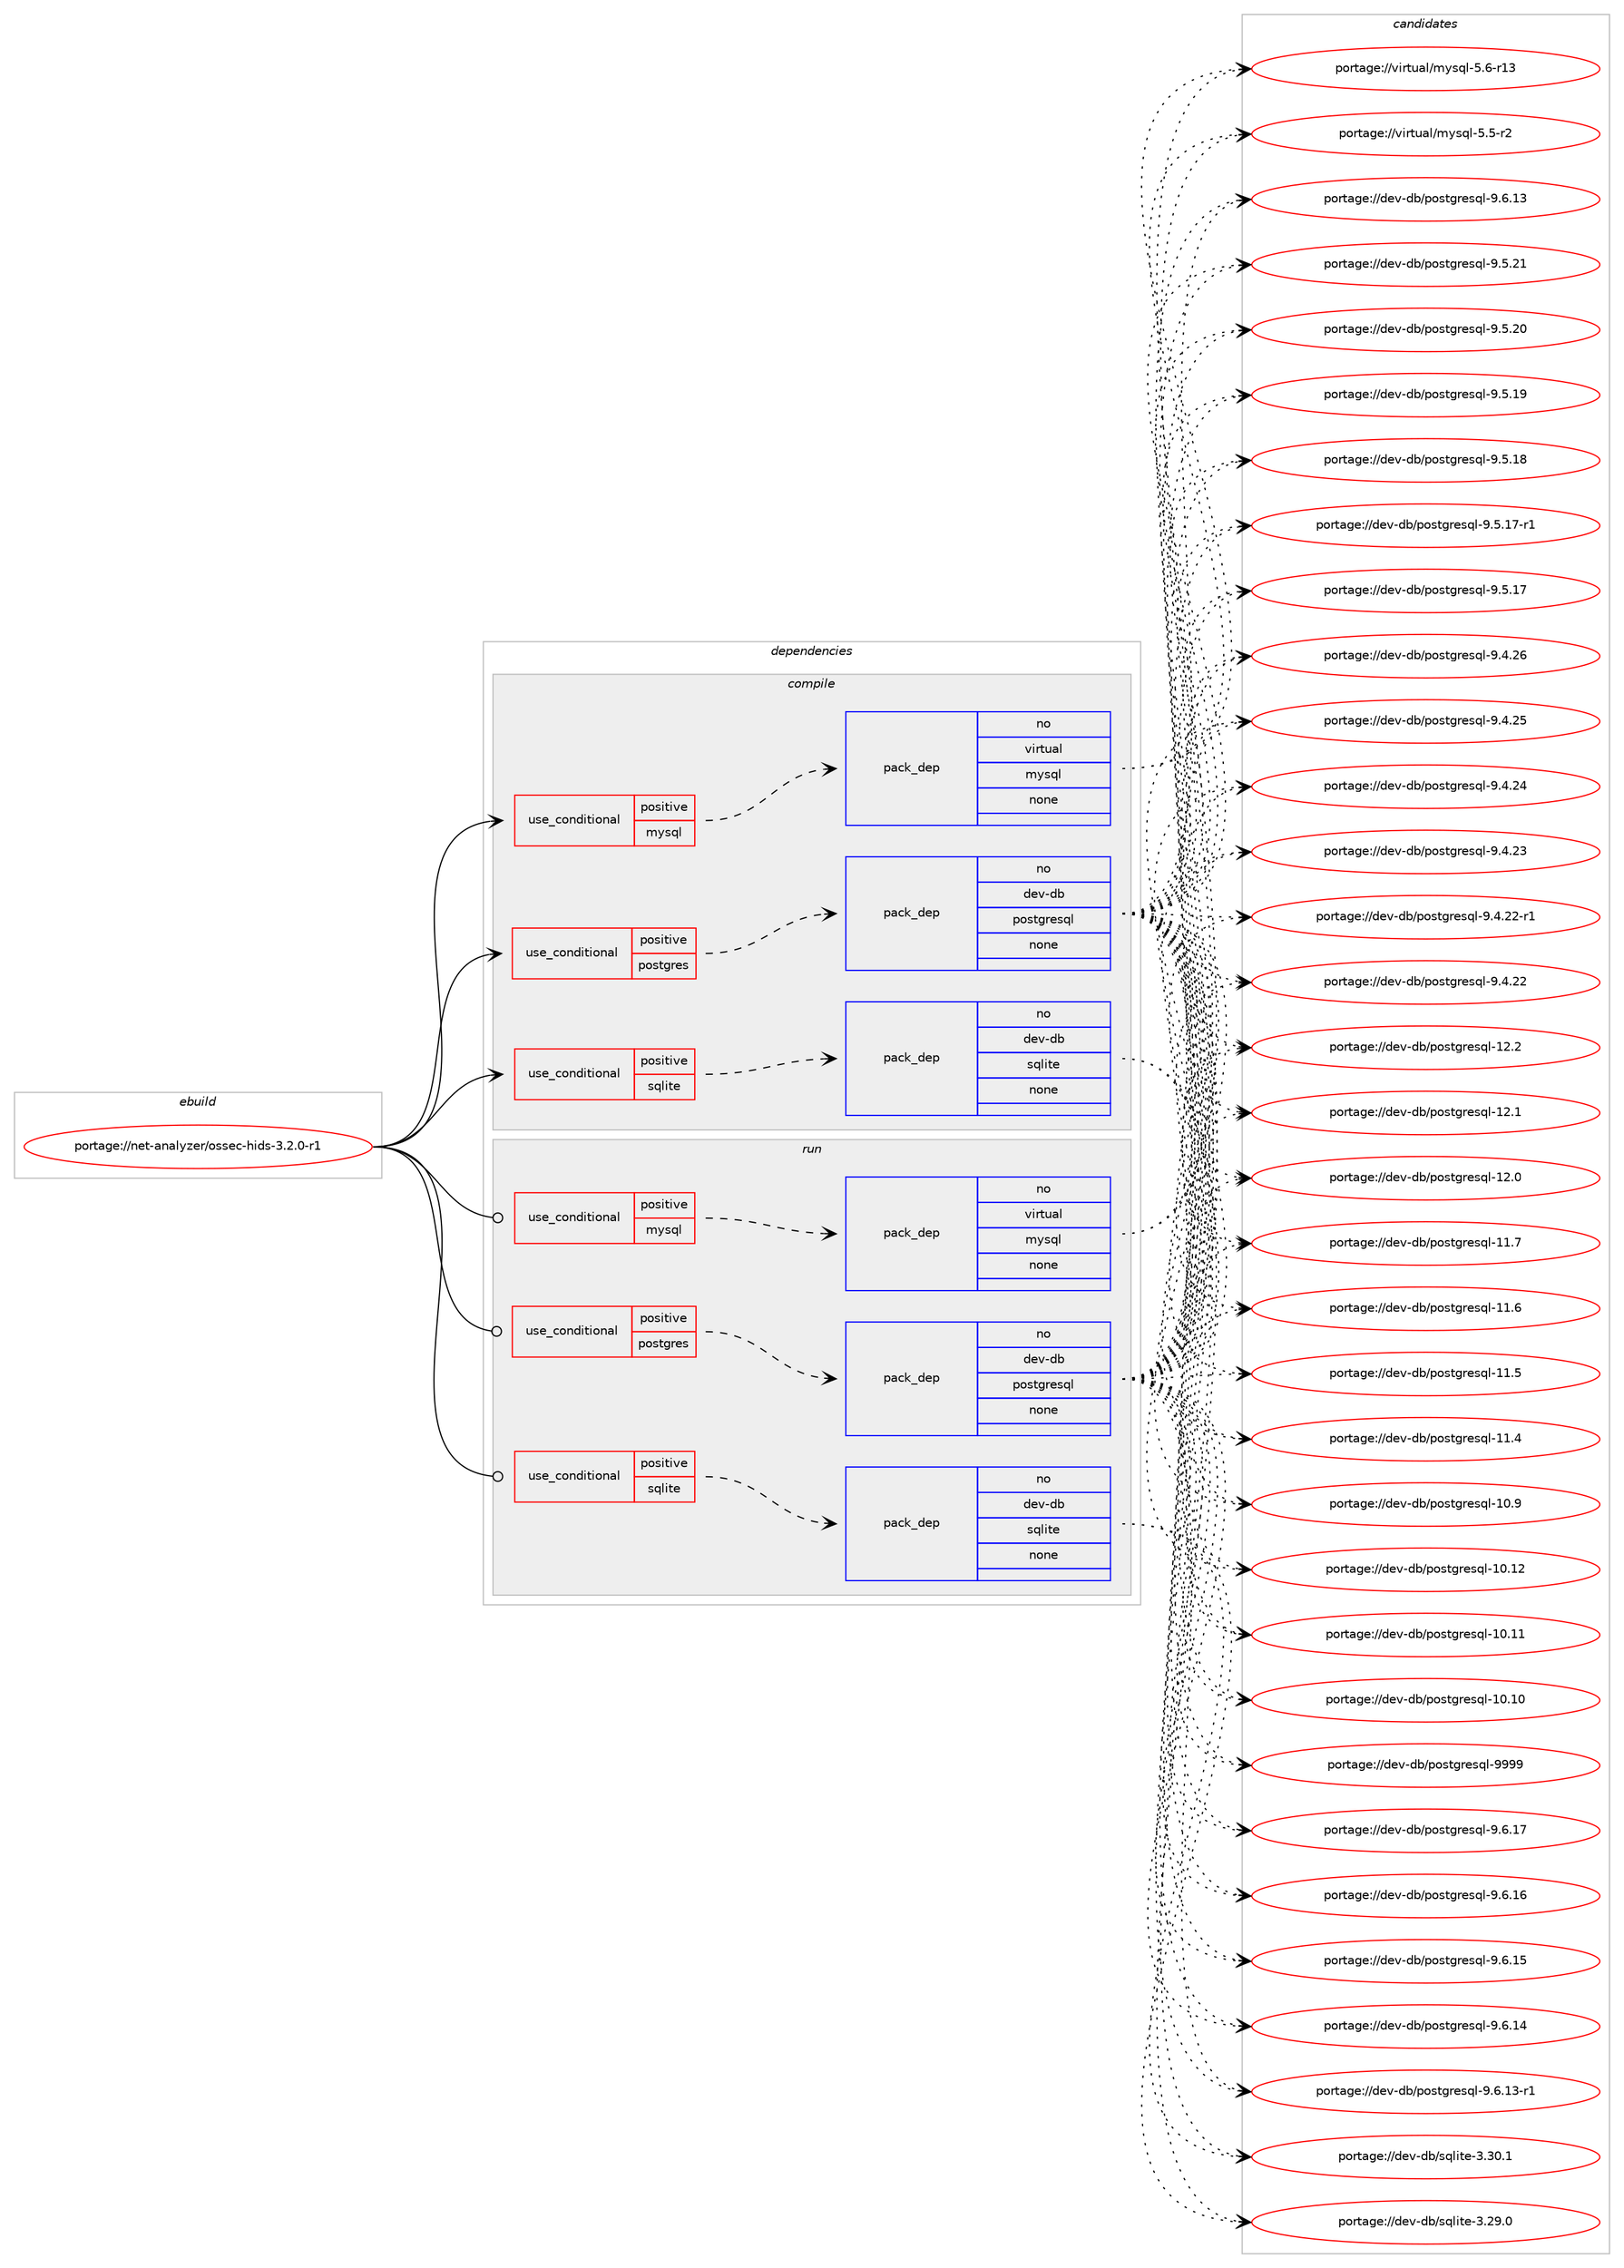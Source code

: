 digraph prolog {

# *************
# Graph options
# *************

newrank=true;
concentrate=true;
compound=true;
graph [rankdir=LR,fontname=Helvetica,fontsize=10,ranksep=1.5];#, ranksep=2.5, nodesep=0.2];
edge  [arrowhead=vee];
node  [fontname=Helvetica,fontsize=10];

# **********
# The ebuild
# **********

subgraph cluster_leftcol {
color=gray;
rank=same;
label=<<i>ebuild</i>>;
id [label="portage://net-analyzer/ossec-hids-3.2.0-r1", color=red, width=4, href="../net-analyzer/ossec-hids-3.2.0-r1.svg"];
}

# ****************
# The dependencies
# ****************

subgraph cluster_midcol {
color=gray;
label=<<i>dependencies</i>>;
subgraph cluster_compile {
fillcolor="#eeeeee";
style=filled;
label=<<i>compile</i>>;
subgraph cond31194 {
dependency140136 [label=<<TABLE BORDER="0" CELLBORDER="1" CELLSPACING="0" CELLPADDING="4"><TR><TD ROWSPAN="3" CELLPADDING="10">use_conditional</TD></TR><TR><TD>positive</TD></TR><TR><TD>mysql</TD></TR></TABLE>>, shape=none, color=red];
subgraph pack106566 {
dependency140137 [label=<<TABLE BORDER="0" CELLBORDER="1" CELLSPACING="0" CELLPADDING="4" WIDTH="220"><TR><TD ROWSPAN="6" CELLPADDING="30">pack_dep</TD></TR><TR><TD WIDTH="110">no</TD></TR><TR><TD>virtual</TD></TR><TR><TD>mysql</TD></TR><TR><TD>none</TD></TR><TR><TD></TD></TR></TABLE>>, shape=none, color=blue];
}
dependency140136:e -> dependency140137:w [weight=20,style="dashed",arrowhead="vee"];
}
id:e -> dependency140136:w [weight=20,style="solid",arrowhead="vee"];
subgraph cond31195 {
dependency140138 [label=<<TABLE BORDER="0" CELLBORDER="1" CELLSPACING="0" CELLPADDING="4"><TR><TD ROWSPAN="3" CELLPADDING="10">use_conditional</TD></TR><TR><TD>positive</TD></TR><TR><TD>postgres</TD></TR></TABLE>>, shape=none, color=red];
subgraph pack106567 {
dependency140139 [label=<<TABLE BORDER="0" CELLBORDER="1" CELLSPACING="0" CELLPADDING="4" WIDTH="220"><TR><TD ROWSPAN="6" CELLPADDING="30">pack_dep</TD></TR><TR><TD WIDTH="110">no</TD></TR><TR><TD>dev-db</TD></TR><TR><TD>postgresql</TD></TR><TR><TD>none</TD></TR><TR><TD></TD></TR></TABLE>>, shape=none, color=blue];
}
dependency140138:e -> dependency140139:w [weight=20,style="dashed",arrowhead="vee"];
}
id:e -> dependency140138:w [weight=20,style="solid",arrowhead="vee"];
subgraph cond31196 {
dependency140140 [label=<<TABLE BORDER="0" CELLBORDER="1" CELLSPACING="0" CELLPADDING="4"><TR><TD ROWSPAN="3" CELLPADDING="10">use_conditional</TD></TR><TR><TD>positive</TD></TR><TR><TD>sqlite</TD></TR></TABLE>>, shape=none, color=red];
subgraph pack106568 {
dependency140141 [label=<<TABLE BORDER="0" CELLBORDER="1" CELLSPACING="0" CELLPADDING="4" WIDTH="220"><TR><TD ROWSPAN="6" CELLPADDING="30">pack_dep</TD></TR><TR><TD WIDTH="110">no</TD></TR><TR><TD>dev-db</TD></TR><TR><TD>sqlite</TD></TR><TR><TD>none</TD></TR><TR><TD></TD></TR></TABLE>>, shape=none, color=blue];
}
dependency140140:e -> dependency140141:w [weight=20,style="dashed",arrowhead="vee"];
}
id:e -> dependency140140:w [weight=20,style="solid",arrowhead="vee"];
}
subgraph cluster_compileandrun {
fillcolor="#eeeeee";
style=filled;
label=<<i>compile and run</i>>;
}
subgraph cluster_run {
fillcolor="#eeeeee";
style=filled;
label=<<i>run</i>>;
subgraph cond31197 {
dependency140142 [label=<<TABLE BORDER="0" CELLBORDER="1" CELLSPACING="0" CELLPADDING="4"><TR><TD ROWSPAN="3" CELLPADDING="10">use_conditional</TD></TR><TR><TD>positive</TD></TR><TR><TD>mysql</TD></TR></TABLE>>, shape=none, color=red];
subgraph pack106569 {
dependency140143 [label=<<TABLE BORDER="0" CELLBORDER="1" CELLSPACING="0" CELLPADDING="4" WIDTH="220"><TR><TD ROWSPAN="6" CELLPADDING="30">pack_dep</TD></TR><TR><TD WIDTH="110">no</TD></TR><TR><TD>virtual</TD></TR><TR><TD>mysql</TD></TR><TR><TD>none</TD></TR><TR><TD></TD></TR></TABLE>>, shape=none, color=blue];
}
dependency140142:e -> dependency140143:w [weight=20,style="dashed",arrowhead="vee"];
}
id:e -> dependency140142:w [weight=20,style="solid",arrowhead="odot"];
subgraph cond31198 {
dependency140144 [label=<<TABLE BORDER="0" CELLBORDER="1" CELLSPACING="0" CELLPADDING="4"><TR><TD ROWSPAN="3" CELLPADDING="10">use_conditional</TD></TR><TR><TD>positive</TD></TR><TR><TD>postgres</TD></TR></TABLE>>, shape=none, color=red];
subgraph pack106570 {
dependency140145 [label=<<TABLE BORDER="0" CELLBORDER="1" CELLSPACING="0" CELLPADDING="4" WIDTH="220"><TR><TD ROWSPAN="6" CELLPADDING="30">pack_dep</TD></TR><TR><TD WIDTH="110">no</TD></TR><TR><TD>dev-db</TD></TR><TR><TD>postgresql</TD></TR><TR><TD>none</TD></TR><TR><TD></TD></TR></TABLE>>, shape=none, color=blue];
}
dependency140144:e -> dependency140145:w [weight=20,style="dashed",arrowhead="vee"];
}
id:e -> dependency140144:w [weight=20,style="solid",arrowhead="odot"];
subgraph cond31199 {
dependency140146 [label=<<TABLE BORDER="0" CELLBORDER="1" CELLSPACING="0" CELLPADDING="4"><TR><TD ROWSPAN="3" CELLPADDING="10">use_conditional</TD></TR><TR><TD>positive</TD></TR><TR><TD>sqlite</TD></TR></TABLE>>, shape=none, color=red];
subgraph pack106571 {
dependency140147 [label=<<TABLE BORDER="0" CELLBORDER="1" CELLSPACING="0" CELLPADDING="4" WIDTH="220"><TR><TD ROWSPAN="6" CELLPADDING="30">pack_dep</TD></TR><TR><TD WIDTH="110">no</TD></TR><TR><TD>dev-db</TD></TR><TR><TD>sqlite</TD></TR><TR><TD>none</TD></TR><TR><TD></TD></TR></TABLE>>, shape=none, color=blue];
}
dependency140146:e -> dependency140147:w [weight=20,style="dashed",arrowhead="vee"];
}
id:e -> dependency140146:w [weight=20,style="solid",arrowhead="odot"];
}
}

# **************
# The candidates
# **************

subgraph cluster_choices {
rank=same;
color=gray;
label=<<i>candidates</i>>;

subgraph choice106566 {
color=black;
nodesep=1;
choice118105114116117971084710912111511310845534654451144951 [label="portage://virtual/mysql-5.6-r13", color=red, width=4,href="../virtual/mysql-5.6-r13.svg"];
choice1181051141161179710847109121115113108455346534511450 [label="portage://virtual/mysql-5.5-r2", color=red, width=4,href="../virtual/mysql-5.5-r2.svg"];
dependency140137:e -> choice118105114116117971084710912111511310845534654451144951:w [style=dotted,weight="100"];
dependency140137:e -> choice1181051141161179710847109121115113108455346534511450:w [style=dotted,weight="100"];
}
subgraph choice106567 {
color=black;
nodesep=1;
choice1001011184510098471121111151161031141011151131084557575757 [label="portage://dev-db/postgresql-9999", color=red, width=4,href="../dev-db/postgresql-9999.svg"];
choice10010111845100984711211111511610311410111511310845574654464955 [label="portage://dev-db/postgresql-9.6.17", color=red, width=4,href="../dev-db/postgresql-9.6.17.svg"];
choice10010111845100984711211111511610311410111511310845574654464954 [label="portage://dev-db/postgresql-9.6.16", color=red, width=4,href="../dev-db/postgresql-9.6.16.svg"];
choice10010111845100984711211111511610311410111511310845574654464953 [label="portage://dev-db/postgresql-9.6.15", color=red, width=4,href="../dev-db/postgresql-9.6.15.svg"];
choice10010111845100984711211111511610311410111511310845574654464952 [label="portage://dev-db/postgresql-9.6.14", color=red, width=4,href="../dev-db/postgresql-9.6.14.svg"];
choice100101118451009847112111115116103114101115113108455746544649514511449 [label="portage://dev-db/postgresql-9.6.13-r1", color=red, width=4,href="../dev-db/postgresql-9.6.13-r1.svg"];
choice10010111845100984711211111511610311410111511310845574654464951 [label="portage://dev-db/postgresql-9.6.13", color=red, width=4,href="../dev-db/postgresql-9.6.13.svg"];
choice10010111845100984711211111511610311410111511310845574653465049 [label="portage://dev-db/postgresql-9.5.21", color=red, width=4,href="../dev-db/postgresql-9.5.21.svg"];
choice10010111845100984711211111511610311410111511310845574653465048 [label="portage://dev-db/postgresql-9.5.20", color=red, width=4,href="../dev-db/postgresql-9.5.20.svg"];
choice10010111845100984711211111511610311410111511310845574653464957 [label="portage://dev-db/postgresql-9.5.19", color=red, width=4,href="../dev-db/postgresql-9.5.19.svg"];
choice10010111845100984711211111511610311410111511310845574653464956 [label="portage://dev-db/postgresql-9.5.18", color=red, width=4,href="../dev-db/postgresql-9.5.18.svg"];
choice100101118451009847112111115116103114101115113108455746534649554511449 [label="portage://dev-db/postgresql-9.5.17-r1", color=red, width=4,href="../dev-db/postgresql-9.5.17-r1.svg"];
choice10010111845100984711211111511610311410111511310845574653464955 [label="portage://dev-db/postgresql-9.5.17", color=red, width=4,href="../dev-db/postgresql-9.5.17.svg"];
choice10010111845100984711211111511610311410111511310845574652465054 [label="portage://dev-db/postgresql-9.4.26", color=red, width=4,href="../dev-db/postgresql-9.4.26.svg"];
choice10010111845100984711211111511610311410111511310845574652465053 [label="portage://dev-db/postgresql-9.4.25", color=red, width=4,href="../dev-db/postgresql-9.4.25.svg"];
choice10010111845100984711211111511610311410111511310845574652465052 [label="portage://dev-db/postgresql-9.4.24", color=red, width=4,href="../dev-db/postgresql-9.4.24.svg"];
choice10010111845100984711211111511610311410111511310845574652465051 [label="portage://dev-db/postgresql-9.4.23", color=red, width=4,href="../dev-db/postgresql-9.4.23.svg"];
choice100101118451009847112111115116103114101115113108455746524650504511449 [label="portage://dev-db/postgresql-9.4.22-r1", color=red, width=4,href="../dev-db/postgresql-9.4.22-r1.svg"];
choice10010111845100984711211111511610311410111511310845574652465050 [label="portage://dev-db/postgresql-9.4.22", color=red, width=4,href="../dev-db/postgresql-9.4.22.svg"];
choice1001011184510098471121111151161031141011151131084549504650 [label="portage://dev-db/postgresql-12.2", color=red, width=4,href="../dev-db/postgresql-12.2.svg"];
choice1001011184510098471121111151161031141011151131084549504649 [label="portage://dev-db/postgresql-12.1", color=red, width=4,href="../dev-db/postgresql-12.1.svg"];
choice1001011184510098471121111151161031141011151131084549504648 [label="portage://dev-db/postgresql-12.0", color=red, width=4,href="../dev-db/postgresql-12.0.svg"];
choice1001011184510098471121111151161031141011151131084549494655 [label="portage://dev-db/postgresql-11.7", color=red, width=4,href="../dev-db/postgresql-11.7.svg"];
choice1001011184510098471121111151161031141011151131084549494654 [label="portage://dev-db/postgresql-11.6", color=red, width=4,href="../dev-db/postgresql-11.6.svg"];
choice1001011184510098471121111151161031141011151131084549494653 [label="portage://dev-db/postgresql-11.5", color=red, width=4,href="../dev-db/postgresql-11.5.svg"];
choice1001011184510098471121111151161031141011151131084549494652 [label="portage://dev-db/postgresql-11.4", color=red, width=4,href="../dev-db/postgresql-11.4.svg"];
choice1001011184510098471121111151161031141011151131084549484657 [label="portage://dev-db/postgresql-10.9", color=red, width=4,href="../dev-db/postgresql-10.9.svg"];
choice100101118451009847112111115116103114101115113108454948464950 [label="portage://dev-db/postgresql-10.12", color=red, width=4,href="../dev-db/postgresql-10.12.svg"];
choice100101118451009847112111115116103114101115113108454948464949 [label="portage://dev-db/postgresql-10.11", color=red, width=4,href="../dev-db/postgresql-10.11.svg"];
choice100101118451009847112111115116103114101115113108454948464948 [label="portage://dev-db/postgresql-10.10", color=red, width=4,href="../dev-db/postgresql-10.10.svg"];
dependency140139:e -> choice1001011184510098471121111151161031141011151131084557575757:w [style=dotted,weight="100"];
dependency140139:e -> choice10010111845100984711211111511610311410111511310845574654464955:w [style=dotted,weight="100"];
dependency140139:e -> choice10010111845100984711211111511610311410111511310845574654464954:w [style=dotted,weight="100"];
dependency140139:e -> choice10010111845100984711211111511610311410111511310845574654464953:w [style=dotted,weight="100"];
dependency140139:e -> choice10010111845100984711211111511610311410111511310845574654464952:w [style=dotted,weight="100"];
dependency140139:e -> choice100101118451009847112111115116103114101115113108455746544649514511449:w [style=dotted,weight="100"];
dependency140139:e -> choice10010111845100984711211111511610311410111511310845574654464951:w [style=dotted,weight="100"];
dependency140139:e -> choice10010111845100984711211111511610311410111511310845574653465049:w [style=dotted,weight="100"];
dependency140139:e -> choice10010111845100984711211111511610311410111511310845574653465048:w [style=dotted,weight="100"];
dependency140139:e -> choice10010111845100984711211111511610311410111511310845574653464957:w [style=dotted,weight="100"];
dependency140139:e -> choice10010111845100984711211111511610311410111511310845574653464956:w [style=dotted,weight="100"];
dependency140139:e -> choice100101118451009847112111115116103114101115113108455746534649554511449:w [style=dotted,weight="100"];
dependency140139:e -> choice10010111845100984711211111511610311410111511310845574653464955:w [style=dotted,weight="100"];
dependency140139:e -> choice10010111845100984711211111511610311410111511310845574652465054:w [style=dotted,weight="100"];
dependency140139:e -> choice10010111845100984711211111511610311410111511310845574652465053:w [style=dotted,weight="100"];
dependency140139:e -> choice10010111845100984711211111511610311410111511310845574652465052:w [style=dotted,weight="100"];
dependency140139:e -> choice10010111845100984711211111511610311410111511310845574652465051:w [style=dotted,weight="100"];
dependency140139:e -> choice100101118451009847112111115116103114101115113108455746524650504511449:w [style=dotted,weight="100"];
dependency140139:e -> choice10010111845100984711211111511610311410111511310845574652465050:w [style=dotted,weight="100"];
dependency140139:e -> choice1001011184510098471121111151161031141011151131084549504650:w [style=dotted,weight="100"];
dependency140139:e -> choice1001011184510098471121111151161031141011151131084549504649:w [style=dotted,weight="100"];
dependency140139:e -> choice1001011184510098471121111151161031141011151131084549504648:w [style=dotted,weight="100"];
dependency140139:e -> choice1001011184510098471121111151161031141011151131084549494655:w [style=dotted,weight="100"];
dependency140139:e -> choice1001011184510098471121111151161031141011151131084549494654:w [style=dotted,weight="100"];
dependency140139:e -> choice1001011184510098471121111151161031141011151131084549494653:w [style=dotted,weight="100"];
dependency140139:e -> choice1001011184510098471121111151161031141011151131084549494652:w [style=dotted,weight="100"];
dependency140139:e -> choice1001011184510098471121111151161031141011151131084549484657:w [style=dotted,weight="100"];
dependency140139:e -> choice100101118451009847112111115116103114101115113108454948464950:w [style=dotted,weight="100"];
dependency140139:e -> choice100101118451009847112111115116103114101115113108454948464949:w [style=dotted,weight="100"];
dependency140139:e -> choice100101118451009847112111115116103114101115113108454948464948:w [style=dotted,weight="100"];
}
subgraph choice106568 {
color=black;
nodesep=1;
choice10010111845100984711511310810511610145514651484649 [label="portage://dev-db/sqlite-3.30.1", color=red, width=4,href="../dev-db/sqlite-3.30.1.svg"];
choice10010111845100984711511310810511610145514650574648 [label="portage://dev-db/sqlite-3.29.0", color=red, width=4,href="../dev-db/sqlite-3.29.0.svg"];
dependency140141:e -> choice10010111845100984711511310810511610145514651484649:w [style=dotted,weight="100"];
dependency140141:e -> choice10010111845100984711511310810511610145514650574648:w [style=dotted,weight="100"];
}
subgraph choice106569 {
color=black;
nodesep=1;
choice118105114116117971084710912111511310845534654451144951 [label="portage://virtual/mysql-5.6-r13", color=red, width=4,href="../virtual/mysql-5.6-r13.svg"];
choice1181051141161179710847109121115113108455346534511450 [label="portage://virtual/mysql-5.5-r2", color=red, width=4,href="../virtual/mysql-5.5-r2.svg"];
dependency140143:e -> choice118105114116117971084710912111511310845534654451144951:w [style=dotted,weight="100"];
dependency140143:e -> choice1181051141161179710847109121115113108455346534511450:w [style=dotted,weight="100"];
}
subgraph choice106570 {
color=black;
nodesep=1;
choice1001011184510098471121111151161031141011151131084557575757 [label="portage://dev-db/postgresql-9999", color=red, width=4,href="../dev-db/postgresql-9999.svg"];
choice10010111845100984711211111511610311410111511310845574654464955 [label="portage://dev-db/postgresql-9.6.17", color=red, width=4,href="../dev-db/postgresql-9.6.17.svg"];
choice10010111845100984711211111511610311410111511310845574654464954 [label="portage://dev-db/postgresql-9.6.16", color=red, width=4,href="../dev-db/postgresql-9.6.16.svg"];
choice10010111845100984711211111511610311410111511310845574654464953 [label="portage://dev-db/postgresql-9.6.15", color=red, width=4,href="../dev-db/postgresql-9.6.15.svg"];
choice10010111845100984711211111511610311410111511310845574654464952 [label="portage://dev-db/postgresql-9.6.14", color=red, width=4,href="../dev-db/postgresql-9.6.14.svg"];
choice100101118451009847112111115116103114101115113108455746544649514511449 [label="portage://dev-db/postgresql-9.6.13-r1", color=red, width=4,href="../dev-db/postgresql-9.6.13-r1.svg"];
choice10010111845100984711211111511610311410111511310845574654464951 [label="portage://dev-db/postgresql-9.6.13", color=red, width=4,href="../dev-db/postgresql-9.6.13.svg"];
choice10010111845100984711211111511610311410111511310845574653465049 [label="portage://dev-db/postgresql-9.5.21", color=red, width=4,href="../dev-db/postgresql-9.5.21.svg"];
choice10010111845100984711211111511610311410111511310845574653465048 [label="portage://dev-db/postgresql-9.5.20", color=red, width=4,href="../dev-db/postgresql-9.5.20.svg"];
choice10010111845100984711211111511610311410111511310845574653464957 [label="portage://dev-db/postgresql-9.5.19", color=red, width=4,href="../dev-db/postgresql-9.5.19.svg"];
choice10010111845100984711211111511610311410111511310845574653464956 [label="portage://dev-db/postgresql-9.5.18", color=red, width=4,href="../dev-db/postgresql-9.5.18.svg"];
choice100101118451009847112111115116103114101115113108455746534649554511449 [label="portage://dev-db/postgresql-9.5.17-r1", color=red, width=4,href="../dev-db/postgresql-9.5.17-r1.svg"];
choice10010111845100984711211111511610311410111511310845574653464955 [label="portage://dev-db/postgresql-9.5.17", color=red, width=4,href="../dev-db/postgresql-9.5.17.svg"];
choice10010111845100984711211111511610311410111511310845574652465054 [label="portage://dev-db/postgresql-9.4.26", color=red, width=4,href="../dev-db/postgresql-9.4.26.svg"];
choice10010111845100984711211111511610311410111511310845574652465053 [label="portage://dev-db/postgresql-9.4.25", color=red, width=4,href="../dev-db/postgresql-9.4.25.svg"];
choice10010111845100984711211111511610311410111511310845574652465052 [label="portage://dev-db/postgresql-9.4.24", color=red, width=4,href="../dev-db/postgresql-9.4.24.svg"];
choice10010111845100984711211111511610311410111511310845574652465051 [label="portage://dev-db/postgresql-9.4.23", color=red, width=4,href="../dev-db/postgresql-9.4.23.svg"];
choice100101118451009847112111115116103114101115113108455746524650504511449 [label="portage://dev-db/postgresql-9.4.22-r1", color=red, width=4,href="../dev-db/postgresql-9.4.22-r1.svg"];
choice10010111845100984711211111511610311410111511310845574652465050 [label="portage://dev-db/postgresql-9.4.22", color=red, width=4,href="../dev-db/postgresql-9.4.22.svg"];
choice1001011184510098471121111151161031141011151131084549504650 [label="portage://dev-db/postgresql-12.2", color=red, width=4,href="../dev-db/postgresql-12.2.svg"];
choice1001011184510098471121111151161031141011151131084549504649 [label="portage://dev-db/postgresql-12.1", color=red, width=4,href="../dev-db/postgresql-12.1.svg"];
choice1001011184510098471121111151161031141011151131084549504648 [label="portage://dev-db/postgresql-12.0", color=red, width=4,href="../dev-db/postgresql-12.0.svg"];
choice1001011184510098471121111151161031141011151131084549494655 [label="portage://dev-db/postgresql-11.7", color=red, width=4,href="../dev-db/postgresql-11.7.svg"];
choice1001011184510098471121111151161031141011151131084549494654 [label="portage://dev-db/postgresql-11.6", color=red, width=4,href="../dev-db/postgresql-11.6.svg"];
choice1001011184510098471121111151161031141011151131084549494653 [label="portage://dev-db/postgresql-11.5", color=red, width=4,href="../dev-db/postgresql-11.5.svg"];
choice1001011184510098471121111151161031141011151131084549494652 [label="portage://dev-db/postgresql-11.4", color=red, width=4,href="../dev-db/postgresql-11.4.svg"];
choice1001011184510098471121111151161031141011151131084549484657 [label="portage://dev-db/postgresql-10.9", color=red, width=4,href="../dev-db/postgresql-10.9.svg"];
choice100101118451009847112111115116103114101115113108454948464950 [label="portage://dev-db/postgresql-10.12", color=red, width=4,href="../dev-db/postgresql-10.12.svg"];
choice100101118451009847112111115116103114101115113108454948464949 [label="portage://dev-db/postgresql-10.11", color=red, width=4,href="../dev-db/postgresql-10.11.svg"];
choice100101118451009847112111115116103114101115113108454948464948 [label="portage://dev-db/postgresql-10.10", color=red, width=4,href="../dev-db/postgresql-10.10.svg"];
dependency140145:e -> choice1001011184510098471121111151161031141011151131084557575757:w [style=dotted,weight="100"];
dependency140145:e -> choice10010111845100984711211111511610311410111511310845574654464955:w [style=dotted,weight="100"];
dependency140145:e -> choice10010111845100984711211111511610311410111511310845574654464954:w [style=dotted,weight="100"];
dependency140145:e -> choice10010111845100984711211111511610311410111511310845574654464953:w [style=dotted,weight="100"];
dependency140145:e -> choice10010111845100984711211111511610311410111511310845574654464952:w [style=dotted,weight="100"];
dependency140145:e -> choice100101118451009847112111115116103114101115113108455746544649514511449:w [style=dotted,weight="100"];
dependency140145:e -> choice10010111845100984711211111511610311410111511310845574654464951:w [style=dotted,weight="100"];
dependency140145:e -> choice10010111845100984711211111511610311410111511310845574653465049:w [style=dotted,weight="100"];
dependency140145:e -> choice10010111845100984711211111511610311410111511310845574653465048:w [style=dotted,weight="100"];
dependency140145:e -> choice10010111845100984711211111511610311410111511310845574653464957:w [style=dotted,weight="100"];
dependency140145:e -> choice10010111845100984711211111511610311410111511310845574653464956:w [style=dotted,weight="100"];
dependency140145:e -> choice100101118451009847112111115116103114101115113108455746534649554511449:w [style=dotted,weight="100"];
dependency140145:e -> choice10010111845100984711211111511610311410111511310845574653464955:w [style=dotted,weight="100"];
dependency140145:e -> choice10010111845100984711211111511610311410111511310845574652465054:w [style=dotted,weight="100"];
dependency140145:e -> choice10010111845100984711211111511610311410111511310845574652465053:w [style=dotted,weight="100"];
dependency140145:e -> choice10010111845100984711211111511610311410111511310845574652465052:w [style=dotted,weight="100"];
dependency140145:e -> choice10010111845100984711211111511610311410111511310845574652465051:w [style=dotted,weight="100"];
dependency140145:e -> choice100101118451009847112111115116103114101115113108455746524650504511449:w [style=dotted,weight="100"];
dependency140145:e -> choice10010111845100984711211111511610311410111511310845574652465050:w [style=dotted,weight="100"];
dependency140145:e -> choice1001011184510098471121111151161031141011151131084549504650:w [style=dotted,weight="100"];
dependency140145:e -> choice1001011184510098471121111151161031141011151131084549504649:w [style=dotted,weight="100"];
dependency140145:e -> choice1001011184510098471121111151161031141011151131084549504648:w [style=dotted,weight="100"];
dependency140145:e -> choice1001011184510098471121111151161031141011151131084549494655:w [style=dotted,weight="100"];
dependency140145:e -> choice1001011184510098471121111151161031141011151131084549494654:w [style=dotted,weight="100"];
dependency140145:e -> choice1001011184510098471121111151161031141011151131084549494653:w [style=dotted,weight="100"];
dependency140145:e -> choice1001011184510098471121111151161031141011151131084549494652:w [style=dotted,weight="100"];
dependency140145:e -> choice1001011184510098471121111151161031141011151131084549484657:w [style=dotted,weight="100"];
dependency140145:e -> choice100101118451009847112111115116103114101115113108454948464950:w [style=dotted,weight="100"];
dependency140145:e -> choice100101118451009847112111115116103114101115113108454948464949:w [style=dotted,weight="100"];
dependency140145:e -> choice100101118451009847112111115116103114101115113108454948464948:w [style=dotted,weight="100"];
}
subgraph choice106571 {
color=black;
nodesep=1;
choice10010111845100984711511310810511610145514651484649 [label="portage://dev-db/sqlite-3.30.1", color=red, width=4,href="../dev-db/sqlite-3.30.1.svg"];
choice10010111845100984711511310810511610145514650574648 [label="portage://dev-db/sqlite-3.29.0", color=red, width=4,href="../dev-db/sqlite-3.29.0.svg"];
dependency140147:e -> choice10010111845100984711511310810511610145514651484649:w [style=dotted,weight="100"];
dependency140147:e -> choice10010111845100984711511310810511610145514650574648:w [style=dotted,weight="100"];
}
}

}
